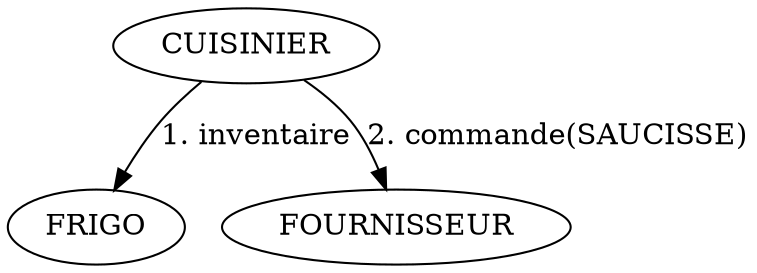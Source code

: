 digraph interactions {
	CUISINIER -> FRIGO [label = "1. inventaire"];
	CUISINIER -> FOURNISSEUR [label = "2. commande(SAUCISSE)"];
}